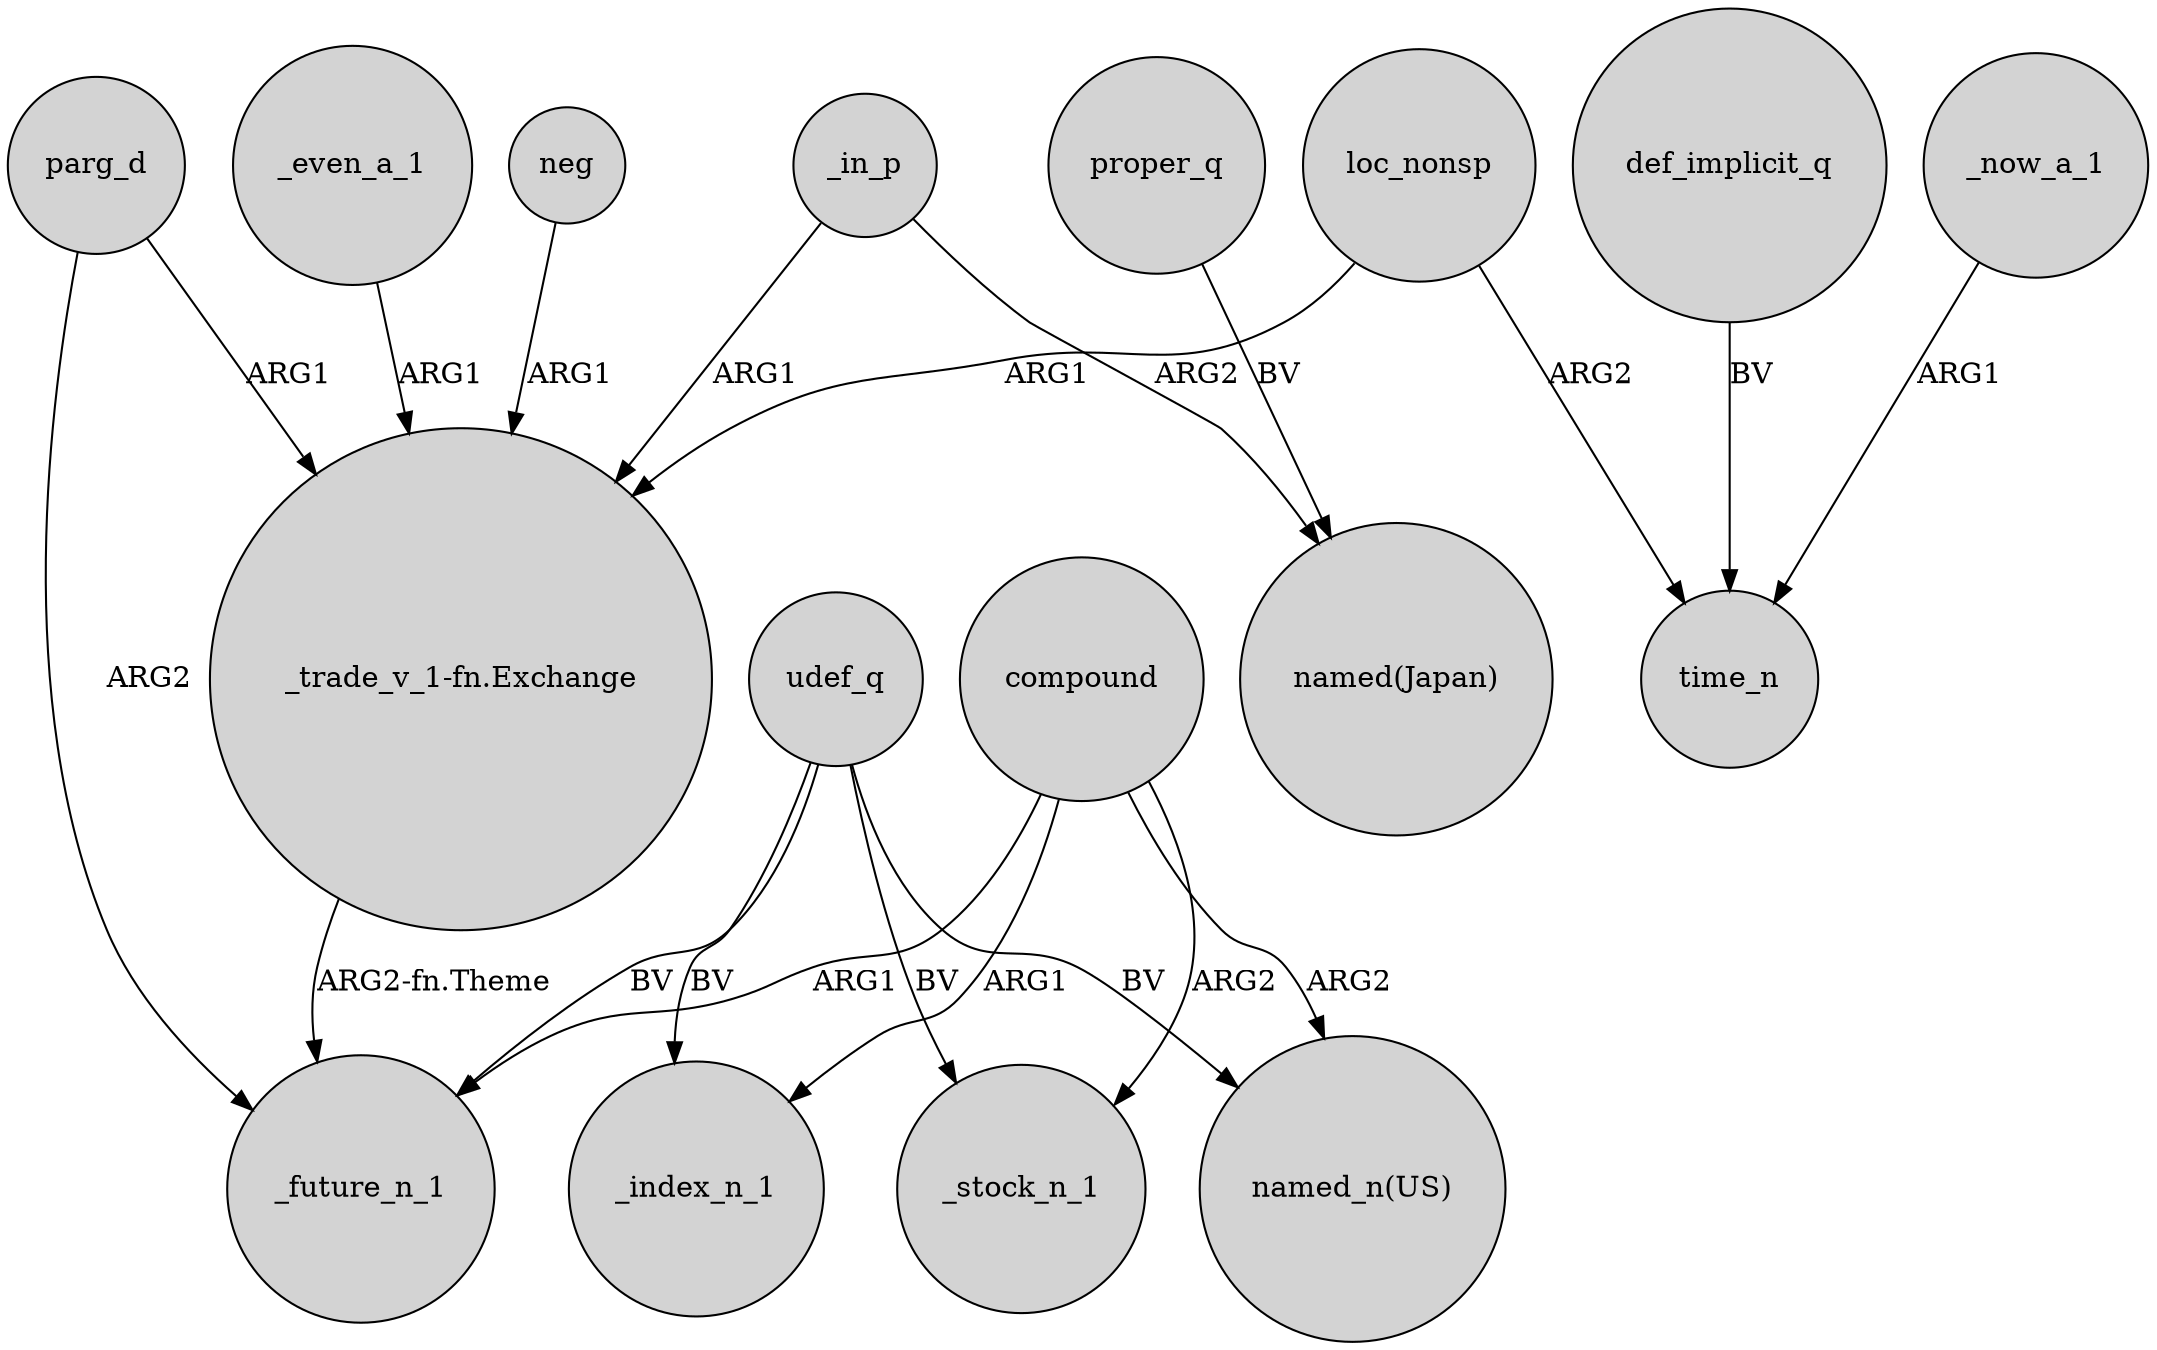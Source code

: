 digraph {
	node [shape=circle style=filled]
	loc_nonsp -> "_trade_v_1-fn.Exchange" [label=ARG1]
	udef_q -> "named_n(US)" [label=BV]
	compound -> _future_n_1 [label=ARG1]
	parg_d -> "_trade_v_1-fn.Exchange" [label=ARG1]
	neg -> "_trade_v_1-fn.Exchange" [label=ARG1]
	_in_p -> "_trade_v_1-fn.Exchange" [label=ARG1]
	udef_q -> _index_n_1 [label=BV]
	_even_a_1 -> "_trade_v_1-fn.Exchange" [label=ARG1]
	proper_q -> "named(Japan)" [label=BV]
	compound -> "named_n(US)" [label=ARG2]
	loc_nonsp -> time_n [label=ARG2]
	compound -> _stock_n_1 [label=ARG2]
	compound -> _index_n_1 [label=ARG1]
	udef_q -> _stock_n_1 [label=BV]
	_now_a_1 -> time_n [label=ARG1]
	udef_q -> _future_n_1 [label=BV]
	"_trade_v_1-fn.Exchange" -> _future_n_1 [label="ARG2-fn.Theme"]
	_in_p -> "named(Japan)" [label=ARG2]
	def_implicit_q -> time_n [label=BV]
	parg_d -> _future_n_1 [label=ARG2]
}
